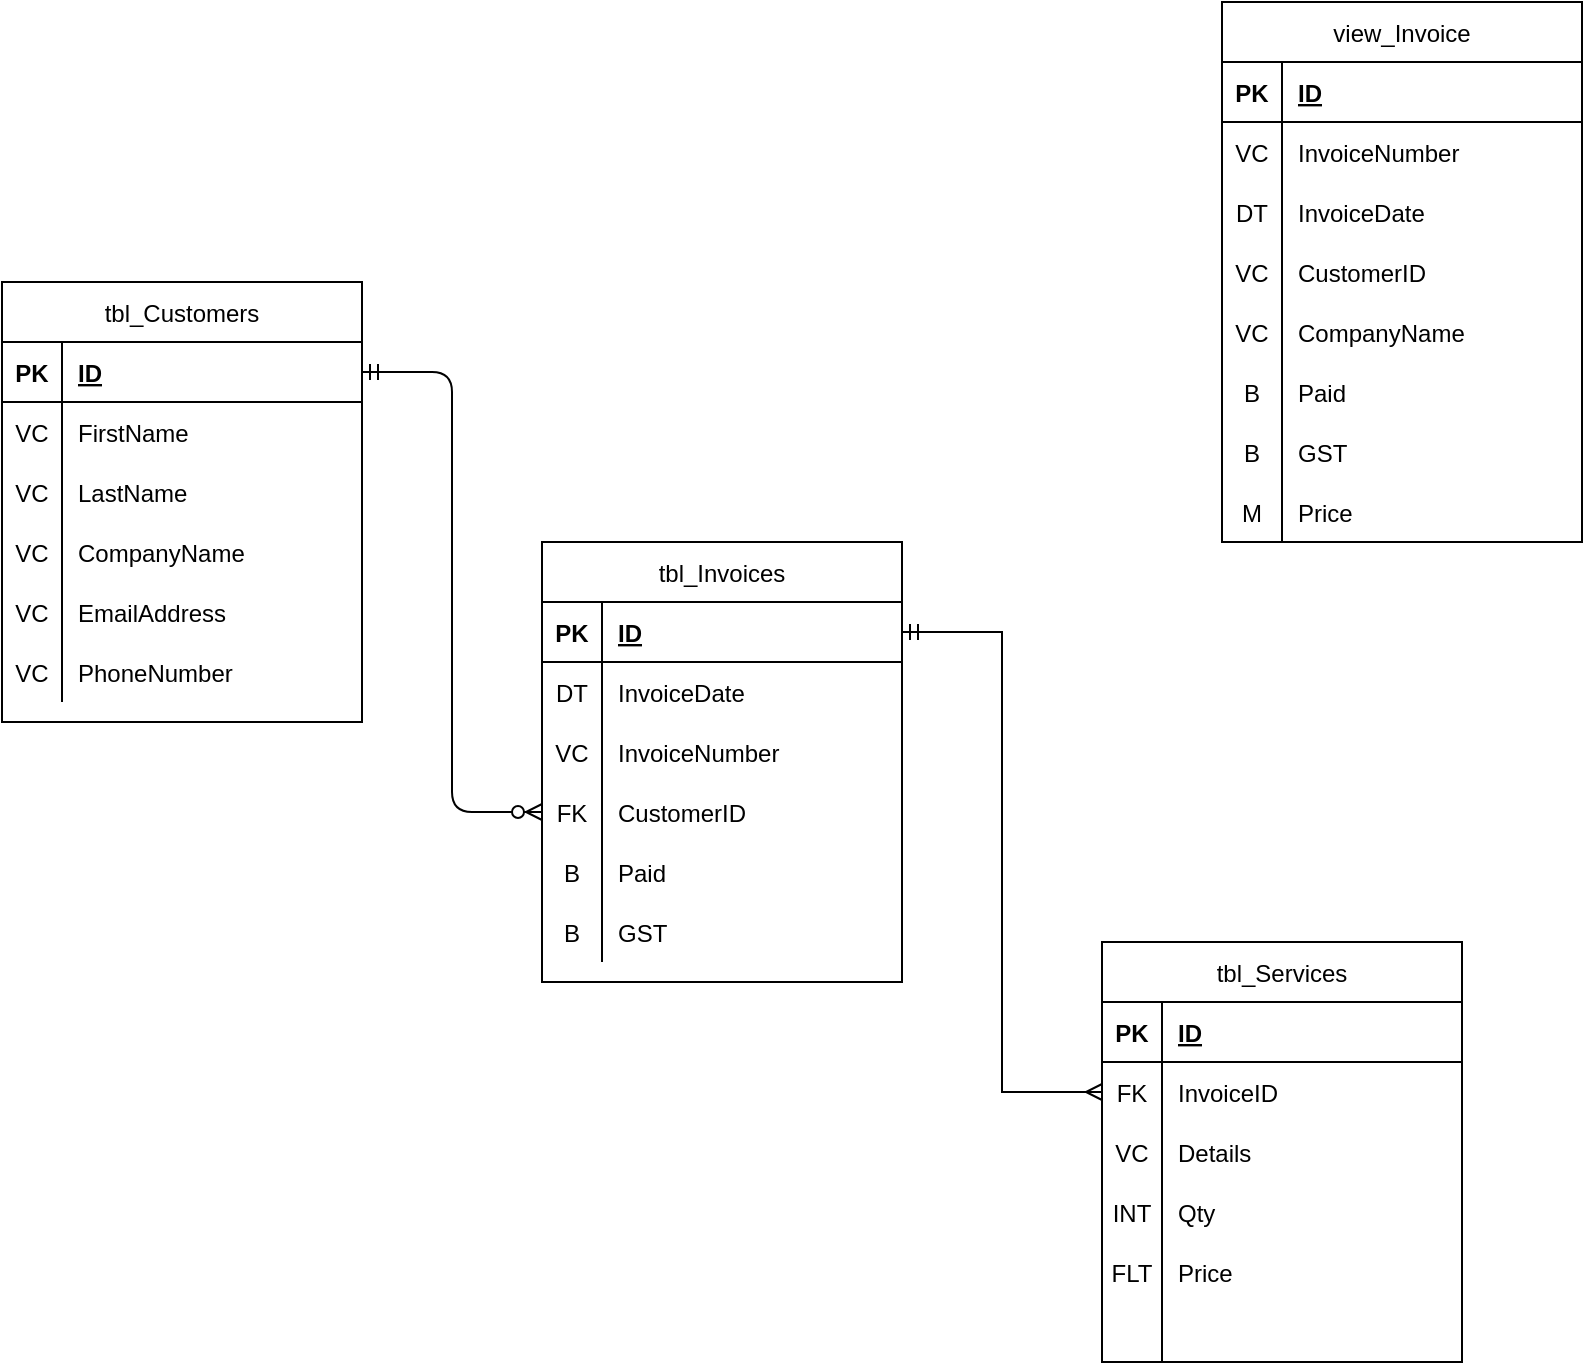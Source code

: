<mxfile>
    <diagram id="R2lEEEUBdFMjLlhIrx00" name="Page-1">
        <mxGraphModel dx="2659" dy="496" grid="1" gridSize="10" guides="1" tooltips="1" connect="1" arrows="1" fold="1" page="1" pageScale="1" pageWidth="1200" pageHeight="1600" math="0" shadow="0" extFonts="Permanent Marker^https://fonts.googleapis.com/css?family=Permanent+Marker">
            <root>
                <mxCell id="0"/>
                <mxCell id="1" parent="0"/>
                <mxCell id="2qaEB9EgYh13W4XIVtBb-5" value="tbl_Customers" style="shape=table;startSize=30;container=1;collapsible=1;childLayout=tableLayout;fixedRows=1;rowLines=0;fontStyle=0;align=center;resizeLast=1;" parent="1" vertex="1">
                    <mxGeometry x="50" y="220" width="180" height="220" as="geometry"/>
                </mxCell>
                <mxCell id="2qaEB9EgYh13W4XIVtBb-6" value="" style="shape=partialRectangle;collapsible=0;dropTarget=0;pointerEvents=0;fillColor=none;top=0;left=0;bottom=1;right=0;points=[[0,0.5],[1,0.5]];portConstraint=eastwest;" parent="2qaEB9EgYh13W4XIVtBb-5" vertex="1">
                    <mxGeometry y="30" width="180" height="30" as="geometry"/>
                </mxCell>
                <mxCell id="2qaEB9EgYh13W4XIVtBb-7" value="PK" style="shape=partialRectangle;connectable=0;fillColor=none;top=0;left=0;bottom=0;right=0;fontStyle=1;overflow=hidden;" parent="2qaEB9EgYh13W4XIVtBb-6" vertex="1">
                    <mxGeometry width="30" height="30" as="geometry">
                        <mxRectangle width="30" height="30" as="alternateBounds"/>
                    </mxGeometry>
                </mxCell>
                <mxCell id="2qaEB9EgYh13W4XIVtBb-8" value="ID" style="shape=partialRectangle;connectable=0;fillColor=none;top=0;left=0;bottom=0;right=0;align=left;spacingLeft=6;fontStyle=5;overflow=hidden;" parent="2qaEB9EgYh13W4XIVtBb-6" vertex="1">
                    <mxGeometry x="30" width="150" height="30" as="geometry">
                        <mxRectangle width="150" height="30" as="alternateBounds"/>
                    </mxGeometry>
                </mxCell>
                <mxCell id="2qaEB9EgYh13W4XIVtBb-9" value="" style="shape=partialRectangle;collapsible=0;dropTarget=0;pointerEvents=0;fillColor=none;top=0;left=0;bottom=0;right=0;points=[[0,0.5],[1,0.5]];portConstraint=eastwest;" parent="2qaEB9EgYh13W4XIVtBb-5" vertex="1">
                    <mxGeometry y="60" width="180" height="30" as="geometry"/>
                </mxCell>
                <mxCell id="2qaEB9EgYh13W4XIVtBb-10" value="VC" style="shape=partialRectangle;connectable=0;fillColor=none;top=0;left=0;bottom=0;right=0;editable=1;overflow=hidden;" parent="2qaEB9EgYh13W4XIVtBb-9" vertex="1">
                    <mxGeometry width="30" height="30" as="geometry">
                        <mxRectangle width="30" height="30" as="alternateBounds"/>
                    </mxGeometry>
                </mxCell>
                <mxCell id="2qaEB9EgYh13W4XIVtBb-11" value="FirstName" style="shape=partialRectangle;connectable=0;fillColor=none;top=0;left=0;bottom=0;right=0;align=left;spacingLeft=6;overflow=hidden;" parent="2qaEB9EgYh13W4XIVtBb-9" vertex="1">
                    <mxGeometry x="30" width="150" height="30" as="geometry">
                        <mxRectangle width="150" height="30" as="alternateBounds"/>
                    </mxGeometry>
                </mxCell>
                <mxCell id="2qaEB9EgYh13W4XIVtBb-12" value="" style="shape=partialRectangle;collapsible=0;dropTarget=0;pointerEvents=0;fillColor=none;top=0;left=0;bottom=0;right=0;points=[[0,0.5],[1,0.5]];portConstraint=eastwest;" parent="2qaEB9EgYh13W4XIVtBb-5" vertex="1">
                    <mxGeometry y="90" width="180" height="30" as="geometry"/>
                </mxCell>
                <mxCell id="2qaEB9EgYh13W4XIVtBb-13" value="VC" style="shape=partialRectangle;connectable=0;fillColor=none;top=0;left=0;bottom=0;right=0;editable=1;overflow=hidden;" parent="2qaEB9EgYh13W4XIVtBb-12" vertex="1">
                    <mxGeometry width="30" height="30" as="geometry">
                        <mxRectangle width="30" height="30" as="alternateBounds"/>
                    </mxGeometry>
                </mxCell>
                <mxCell id="2qaEB9EgYh13W4XIVtBb-14" value="LastName" style="shape=partialRectangle;connectable=0;fillColor=none;top=0;left=0;bottom=0;right=0;align=left;spacingLeft=6;overflow=hidden;" parent="2qaEB9EgYh13W4XIVtBb-12" vertex="1">
                    <mxGeometry x="30" width="150" height="30" as="geometry">
                        <mxRectangle width="150" height="30" as="alternateBounds"/>
                    </mxGeometry>
                </mxCell>
                <mxCell id="2qaEB9EgYh13W4XIVtBb-15" value="" style="shape=partialRectangle;collapsible=0;dropTarget=0;pointerEvents=0;fillColor=none;top=0;left=0;bottom=0;right=0;points=[[0,0.5],[1,0.5]];portConstraint=eastwest;" parent="2qaEB9EgYh13W4XIVtBb-5" vertex="1">
                    <mxGeometry y="120" width="180" height="30" as="geometry"/>
                </mxCell>
                <mxCell id="2qaEB9EgYh13W4XIVtBb-16" value="VC" style="shape=partialRectangle;connectable=0;fillColor=none;top=0;left=0;bottom=0;right=0;editable=1;overflow=hidden;" parent="2qaEB9EgYh13W4XIVtBb-15" vertex="1">
                    <mxGeometry width="30" height="30" as="geometry">
                        <mxRectangle width="30" height="30" as="alternateBounds"/>
                    </mxGeometry>
                </mxCell>
                <mxCell id="2qaEB9EgYh13W4XIVtBb-17" value="CompanyName" style="shape=partialRectangle;connectable=0;fillColor=none;top=0;left=0;bottom=0;right=0;align=left;spacingLeft=6;overflow=hidden;" parent="2qaEB9EgYh13W4XIVtBb-15" vertex="1">
                    <mxGeometry x="30" width="150" height="30" as="geometry">
                        <mxRectangle width="150" height="30" as="alternateBounds"/>
                    </mxGeometry>
                </mxCell>
                <mxCell id="2qaEB9EgYh13W4XIVtBb-36" style="shape=partialRectangle;collapsible=0;dropTarget=0;pointerEvents=0;fillColor=none;top=0;left=0;bottom=0;right=0;points=[[0,0.5],[1,0.5]];portConstraint=eastwest;" parent="2qaEB9EgYh13W4XIVtBb-5" vertex="1">
                    <mxGeometry y="150" width="180" height="30" as="geometry"/>
                </mxCell>
                <mxCell id="2qaEB9EgYh13W4XIVtBb-37" value="VC" style="shape=partialRectangle;connectable=0;fillColor=none;top=0;left=0;bottom=0;right=0;editable=1;overflow=hidden;" parent="2qaEB9EgYh13W4XIVtBb-36" vertex="1">
                    <mxGeometry width="30" height="30" as="geometry">
                        <mxRectangle width="30" height="30" as="alternateBounds"/>
                    </mxGeometry>
                </mxCell>
                <mxCell id="2qaEB9EgYh13W4XIVtBb-38" value="EmailAddress" style="shape=partialRectangle;connectable=0;fillColor=none;top=0;left=0;bottom=0;right=0;align=left;spacingLeft=6;overflow=hidden;" parent="2qaEB9EgYh13W4XIVtBb-36" vertex="1">
                    <mxGeometry x="30" width="150" height="30" as="geometry">
                        <mxRectangle width="150" height="30" as="alternateBounds"/>
                    </mxGeometry>
                </mxCell>
                <mxCell id="gD_CMFb9Em-ce60I8aLP-4" style="shape=partialRectangle;collapsible=0;dropTarget=0;pointerEvents=0;fillColor=none;top=0;left=0;bottom=0;right=0;points=[[0,0.5],[1,0.5]];portConstraint=eastwest;" parent="2qaEB9EgYh13W4XIVtBb-5" vertex="1">
                    <mxGeometry y="180" width="180" height="30" as="geometry"/>
                </mxCell>
                <mxCell id="gD_CMFb9Em-ce60I8aLP-5" value="VC" style="shape=partialRectangle;connectable=0;fillColor=none;top=0;left=0;bottom=0;right=0;editable=1;overflow=hidden;" parent="gD_CMFb9Em-ce60I8aLP-4" vertex="1">
                    <mxGeometry width="30" height="30" as="geometry">
                        <mxRectangle width="30" height="30" as="alternateBounds"/>
                    </mxGeometry>
                </mxCell>
                <mxCell id="gD_CMFb9Em-ce60I8aLP-6" value="PhoneNumber" style="shape=partialRectangle;connectable=0;fillColor=none;top=0;left=0;bottom=0;right=0;align=left;spacingLeft=6;overflow=hidden;" parent="gD_CMFb9Em-ce60I8aLP-4" vertex="1">
                    <mxGeometry x="30" width="150" height="30" as="geometry">
                        <mxRectangle width="150" height="30" as="alternateBounds"/>
                    </mxGeometry>
                </mxCell>
                <mxCell id="2qaEB9EgYh13W4XIVtBb-62" value="tbl_Invoices" style="shape=table;startSize=30;container=1;collapsible=1;childLayout=tableLayout;fixedRows=1;rowLines=0;fontStyle=0;align=center;resizeLast=1;" parent="1" vertex="1">
                    <mxGeometry x="320" y="350" width="180" height="220" as="geometry"/>
                </mxCell>
                <mxCell id="2qaEB9EgYh13W4XIVtBb-63" value="" style="shape=partialRectangle;collapsible=0;dropTarget=0;pointerEvents=0;fillColor=none;top=0;left=0;bottom=1;right=0;points=[[0,0.5],[1,0.5]];portConstraint=eastwest;" parent="2qaEB9EgYh13W4XIVtBb-62" vertex="1">
                    <mxGeometry y="30" width="180" height="30" as="geometry"/>
                </mxCell>
                <mxCell id="2qaEB9EgYh13W4XIVtBb-64" value="PK" style="shape=partialRectangle;connectable=0;fillColor=none;top=0;left=0;bottom=0;right=0;fontStyle=1;overflow=hidden;" parent="2qaEB9EgYh13W4XIVtBb-63" vertex="1">
                    <mxGeometry width="30" height="30" as="geometry">
                        <mxRectangle width="30" height="30" as="alternateBounds"/>
                    </mxGeometry>
                </mxCell>
                <mxCell id="2qaEB9EgYh13W4XIVtBb-65" value="ID" style="shape=partialRectangle;connectable=0;fillColor=none;top=0;left=0;bottom=0;right=0;align=left;spacingLeft=6;fontStyle=5;overflow=hidden;" parent="2qaEB9EgYh13W4XIVtBb-63" vertex="1">
                    <mxGeometry x="30" width="150" height="30" as="geometry">
                        <mxRectangle width="150" height="30" as="alternateBounds"/>
                    </mxGeometry>
                </mxCell>
                <mxCell id="2qaEB9EgYh13W4XIVtBb-66" value="" style="shape=partialRectangle;collapsible=0;dropTarget=0;pointerEvents=0;fillColor=none;top=0;left=0;bottom=0;right=0;points=[[0,0.5],[1,0.5]];portConstraint=eastwest;" parent="2qaEB9EgYh13W4XIVtBb-62" vertex="1">
                    <mxGeometry y="60" width="180" height="30" as="geometry"/>
                </mxCell>
                <mxCell id="2qaEB9EgYh13W4XIVtBb-67" value="DT" style="shape=partialRectangle;connectable=0;fillColor=none;top=0;left=0;bottom=0;right=0;editable=1;overflow=hidden;" parent="2qaEB9EgYh13W4XIVtBb-66" vertex="1">
                    <mxGeometry width="30" height="30" as="geometry">
                        <mxRectangle width="30" height="30" as="alternateBounds"/>
                    </mxGeometry>
                </mxCell>
                <mxCell id="2qaEB9EgYh13W4XIVtBb-68" value="InvoiceDate" style="shape=partialRectangle;connectable=0;fillColor=none;top=0;left=0;bottom=0;right=0;align=left;spacingLeft=6;overflow=hidden;" parent="2qaEB9EgYh13W4XIVtBb-66" vertex="1">
                    <mxGeometry x="30" width="150" height="30" as="geometry">
                        <mxRectangle width="150" height="30" as="alternateBounds"/>
                    </mxGeometry>
                </mxCell>
                <mxCell id="2qaEB9EgYh13W4XIVtBb-69" value="" style="shape=partialRectangle;collapsible=0;dropTarget=0;pointerEvents=0;fillColor=none;top=0;left=0;bottom=0;right=0;points=[[0,0.5],[1,0.5]];portConstraint=eastwest;" parent="2qaEB9EgYh13W4XIVtBb-62" vertex="1">
                    <mxGeometry y="90" width="180" height="30" as="geometry"/>
                </mxCell>
                <mxCell id="2qaEB9EgYh13W4XIVtBb-70" value="VC" style="shape=partialRectangle;connectable=0;fillColor=none;top=0;left=0;bottom=0;right=0;editable=1;overflow=hidden;" parent="2qaEB9EgYh13W4XIVtBb-69" vertex="1">
                    <mxGeometry width="30" height="30" as="geometry">
                        <mxRectangle width="30" height="30" as="alternateBounds"/>
                    </mxGeometry>
                </mxCell>
                <mxCell id="2qaEB9EgYh13W4XIVtBb-71" value="InvoiceNumber" style="shape=partialRectangle;connectable=0;fillColor=none;top=0;left=0;bottom=0;right=0;align=left;spacingLeft=6;overflow=hidden;" parent="2qaEB9EgYh13W4XIVtBb-69" vertex="1">
                    <mxGeometry x="30" width="150" height="30" as="geometry">
                        <mxRectangle width="150" height="30" as="alternateBounds"/>
                    </mxGeometry>
                </mxCell>
                <mxCell id="2qaEB9EgYh13W4XIVtBb-72" value="" style="shape=partialRectangle;collapsible=0;dropTarget=0;pointerEvents=0;fillColor=none;top=0;left=0;bottom=0;right=0;points=[[0,0.5],[1,0.5]];portConstraint=eastwest;" parent="2qaEB9EgYh13W4XIVtBb-62" vertex="1">
                    <mxGeometry y="120" width="180" height="30" as="geometry"/>
                </mxCell>
                <mxCell id="2qaEB9EgYh13W4XIVtBb-73" value="FK" style="shape=partialRectangle;connectable=0;fillColor=none;top=0;left=0;bottom=0;right=0;editable=1;overflow=hidden;" parent="2qaEB9EgYh13W4XIVtBb-72" vertex="1">
                    <mxGeometry width="30" height="30" as="geometry">
                        <mxRectangle width="30" height="30" as="alternateBounds"/>
                    </mxGeometry>
                </mxCell>
                <mxCell id="2qaEB9EgYh13W4XIVtBb-74" value="CustomerID" style="shape=partialRectangle;connectable=0;fillColor=none;top=0;left=0;bottom=0;right=0;align=left;spacingLeft=6;overflow=hidden;" parent="2qaEB9EgYh13W4XIVtBb-72" vertex="1">
                    <mxGeometry x="30" width="150" height="30" as="geometry">
                        <mxRectangle width="150" height="30" as="alternateBounds"/>
                    </mxGeometry>
                </mxCell>
                <mxCell id="2qaEB9EgYh13W4XIVtBb-75" style="shape=partialRectangle;collapsible=0;dropTarget=0;pointerEvents=0;fillColor=none;top=0;left=0;bottom=0;right=0;points=[[0,0.5],[1,0.5]];portConstraint=eastwest;" parent="2qaEB9EgYh13W4XIVtBb-62" vertex="1">
                    <mxGeometry y="150" width="180" height="30" as="geometry"/>
                </mxCell>
                <mxCell id="2qaEB9EgYh13W4XIVtBb-76" value="B" style="shape=partialRectangle;connectable=0;fillColor=none;top=0;left=0;bottom=0;right=0;editable=1;overflow=hidden;" parent="2qaEB9EgYh13W4XIVtBb-75" vertex="1">
                    <mxGeometry width="30" height="30" as="geometry">
                        <mxRectangle width="30" height="30" as="alternateBounds"/>
                    </mxGeometry>
                </mxCell>
                <mxCell id="2qaEB9EgYh13W4XIVtBb-77" value="Paid" style="shape=partialRectangle;connectable=0;fillColor=none;top=0;left=0;bottom=0;right=0;align=left;spacingLeft=6;overflow=hidden;" parent="2qaEB9EgYh13W4XIVtBb-75" vertex="1">
                    <mxGeometry x="30" width="150" height="30" as="geometry">
                        <mxRectangle width="150" height="30" as="alternateBounds"/>
                    </mxGeometry>
                </mxCell>
                <mxCell id="2qaEB9EgYh13W4XIVtBb-102" style="shape=partialRectangle;collapsible=0;dropTarget=0;pointerEvents=0;fillColor=none;top=0;left=0;bottom=0;right=0;points=[[0,0.5],[1,0.5]];portConstraint=eastwest;" parent="2qaEB9EgYh13W4XIVtBb-62" vertex="1">
                    <mxGeometry y="180" width="180" height="30" as="geometry"/>
                </mxCell>
                <mxCell id="2qaEB9EgYh13W4XIVtBb-103" value="B" style="shape=partialRectangle;connectable=0;fillColor=none;top=0;left=0;bottom=0;right=0;editable=1;overflow=hidden;" parent="2qaEB9EgYh13W4XIVtBb-102" vertex="1">
                    <mxGeometry width="30" height="30" as="geometry">
                        <mxRectangle width="30" height="30" as="alternateBounds"/>
                    </mxGeometry>
                </mxCell>
                <mxCell id="2qaEB9EgYh13W4XIVtBb-104" value="GST" style="shape=partialRectangle;connectable=0;fillColor=none;top=0;left=0;bottom=0;right=0;align=left;spacingLeft=6;overflow=hidden;" parent="2qaEB9EgYh13W4XIVtBb-102" vertex="1">
                    <mxGeometry x="30" width="150" height="30" as="geometry">
                        <mxRectangle width="150" height="30" as="alternateBounds"/>
                    </mxGeometry>
                </mxCell>
                <mxCell id="2qaEB9EgYh13W4XIVtBb-79" value="" style="edgeStyle=orthogonalEdgeStyle;fontSize=12;html=1;endArrow=ERzeroToMany;startArrow=ERmandOne;exitX=1;exitY=0.5;exitDx=0;exitDy=0;entryX=0;entryY=0.5;entryDx=0;entryDy=0;" parent="1" source="2qaEB9EgYh13W4XIVtBb-6" target="2qaEB9EgYh13W4XIVtBb-72" edge="1">
                    <mxGeometry width="100" height="100" relative="1" as="geometry">
                        <mxPoint x="-100" y="700" as="sourcePoint"/>
                        <mxPoint x="290" y="540" as="targetPoint"/>
                    </mxGeometry>
                </mxCell>
                <mxCell id="2qaEB9EgYh13W4XIVtBb-80" value="tbl_Services" style="shape=table;startSize=30;container=1;collapsible=1;childLayout=tableLayout;fixedRows=1;rowLines=0;fontStyle=0;align=center;resizeLast=1;" parent="1" vertex="1">
                    <mxGeometry x="600" y="550" width="180" height="210" as="geometry"/>
                </mxCell>
                <mxCell id="2qaEB9EgYh13W4XIVtBb-81" value="" style="shape=partialRectangle;collapsible=0;dropTarget=0;pointerEvents=0;fillColor=none;top=0;left=0;bottom=1;right=0;points=[[0,0.5],[1,0.5]];portConstraint=eastwest;" parent="2qaEB9EgYh13W4XIVtBb-80" vertex="1">
                    <mxGeometry y="30" width="180" height="30" as="geometry"/>
                </mxCell>
                <mxCell id="2qaEB9EgYh13W4XIVtBb-82" value="PK" style="shape=partialRectangle;connectable=0;fillColor=none;top=0;left=0;bottom=0;right=0;fontStyle=1;overflow=hidden;" parent="2qaEB9EgYh13W4XIVtBb-81" vertex="1">
                    <mxGeometry width="30" height="30" as="geometry">
                        <mxRectangle width="30" height="30" as="alternateBounds"/>
                    </mxGeometry>
                </mxCell>
                <mxCell id="2qaEB9EgYh13W4XIVtBb-83" value="ID" style="shape=partialRectangle;connectable=0;fillColor=none;top=0;left=0;bottom=0;right=0;align=left;spacingLeft=6;fontStyle=5;overflow=hidden;" parent="2qaEB9EgYh13W4XIVtBb-81" vertex="1">
                    <mxGeometry x="30" width="150" height="30" as="geometry">
                        <mxRectangle width="150" height="30" as="alternateBounds"/>
                    </mxGeometry>
                </mxCell>
                <mxCell id="2qaEB9EgYh13W4XIVtBb-84" value="" style="shape=partialRectangle;collapsible=0;dropTarget=0;pointerEvents=0;fillColor=none;top=0;left=0;bottom=0;right=0;points=[[0,0.5],[1,0.5]];portConstraint=eastwest;" parent="2qaEB9EgYh13W4XIVtBb-80" vertex="1">
                    <mxGeometry y="60" width="180" height="30" as="geometry"/>
                </mxCell>
                <mxCell id="2qaEB9EgYh13W4XIVtBb-85" value="FK" style="shape=partialRectangle;connectable=0;fillColor=none;top=0;left=0;bottom=0;right=0;editable=1;overflow=hidden;" parent="2qaEB9EgYh13W4XIVtBb-84" vertex="1">
                    <mxGeometry width="30" height="30" as="geometry">
                        <mxRectangle width="30" height="30" as="alternateBounds"/>
                    </mxGeometry>
                </mxCell>
                <mxCell id="2qaEB9EgYh13W4XIVtBb-86" value="InvoiceID" style="shape=partialRectangle;connectable=0;fillColor=none;top=0;left=0;bottom=0;right=0;align=left;spacingLeft=6;overflow=hidden;" parent="2qaEB9EgYh13W4XIVtBb-84" vertex="1">
                    <mxGeometry x="30" width="150" height="30" as="geometry">
                        <mxRectangle width="150" height="30" as="alternateBounds"/>
                    </mxGeometry>
                </mxCell>
                <mxCell id="2qaEB9EgYh13W4XIVtBb-87" value="" style="shape=partialRectangle;collapsible=0;dropTarget=0;pointerEvents=0;fillColor=none;top=0;left=0;bottom=0;right=0;points=[[0,0.5],[1,0.5]];portConstraint=eastwest;" parent="2qaEB9EgYh13W4XIVtBb-80" vertex="1">
                    <mxGeometry y="90" width="180" height="30" as="geometry"/>
                </mxCell>
                <mxCell id="2qaEB9EgYh13W4XIVtBb-88" value="VC" style="shape=partialRectangle;connectable=0;fillColor=none;top=0;left=0;bottom=0;right=0;editable=1;overflow=hidden;" parent="2qaEB9EgYh13W4XIVtBb-87" vertex="1">
                    <mxGeometry width="30" height="30" as="geometry">
                        <mxRectangle width="30" height="30" as="alternateBounds"/>
                    </mxGeometry>
                </mxCell>
                <mxCell id="2qaEB9EgYh13W4XIVtBb-89" value="Details" style="shape=partialRectangle;connectable=0;fillColor=none;top=0;left=0;bottom=0;right=0;align=left;spacingLeft=6;overflow=hidden;" parent="2qaEB9EgYh13W4XIVtBb-87" vertex="1">
                    <mxGeometry x="30" width="150" height="30" as="geometry">
                        <mxRectangle width="150" height="30" as="alternateBounds"/>
                    </mxGeometry>
                </mxCell>
                <mxCell id="2qaEB9EgYh13W4XIVtBb-105" style="shape=partialRectangle;collapsible=0;dropTarget=0;pointerEvents=0;fillColor=none;top=0;left=0;bottom=0;right=0;points=[[0,0.5],[1,0.5]];portConstraint=eastwest;" parent="2qaEB9EgYh13W4XIVtBb-80" vertex="1">
                    <mxGeometry y="120" width="180" height="30" as="geometry"/>
                </mxCell>
                <mxCell id="2qaEB9EgYh13W4XIVtBb-106" value="INT" style="shape=partialRectangle;connectable=0;fillColor=none;top=0;left=0;bottom=0;right=0;editable=1;overflow=hidden;" parent="2qaEB9EgYh13W4XIVtBb-105" vertex="1">
                    <mxGeometry width="30" height="30" as="geometry">
                        <mxRectangle width="30" height="30" as="alternateBounds"/>
                    </mxGeometry>
                </mxCell>
                <mxCell id="2qaEB9EgYh13W4XIVtBb-107" value="Qty" style="shape=partialRectangle;connectable=0;fillColor=none;top=0;left=0;bottom=0;right=0;align=left;spacingLeft=6;overflow=hidden;" parent="2qaEB9EgYh13W4XIVtBb-105" vertex="1">
                    <mxGeometry x="30" width="150" height="30" as="geometry">
                        <mxRectangle width="150" height="30" as="alternateBounds"/>
                    </mxGeometry>
                </mxCell>
                <mxCell id="2qaEB9EgYh13W4XIVtBb-90" value="" style="shape=partialRectangle;collapsible=0;dropTarget=0;pointerEvents=0;fillColor=none;top=0;left=0;bottom=0;right=0;points=[[0,0.5],[1,0.5]];portConstraint=eastwest;" parent="2qaEB9EgYh13W4XIVtBb-80" vertex="1">
                    <mxGeometry y="150" width="180" height="30" as="geometry"/>
                </mxCell>
                <mxCell id="2qaEB9EgYh13W4XIVtBb-91" value="FLT" style="shape=partialRectangle;connectable=0;fillColor=none;top=0;left=0;bottom=0;right=0;editable=1;overflow=hidden;" parent="2qaEB9EgYh13W4XIVtBb-90" vertex="1">
                    <mxGeometry width="30" height="30" as="geometry">
                        <mxRectangle width="30" height="30" as="alternateBounds"/>
                    </mxGeometry>
                </mxCell>
                <mxCell id="2qaEB9EgYh13W4XIVtBb-92" value="Price" style="shape=partialRectangle;connectable=0;fillColor=none;top=0;left=0;bottom=0;right=0;align=left;spacingLeft=6;overflow=hidden;" parent="2qaEB9EgYh13W4XIVtBb-90" vertex="1">
                    <mxGeometry x="30" width="150" height="30" as="geometry">
                        <mxRectangle width="150" height="30" as="alternateBounds"/>
                    </mxGeometry>
                </mxCell>
                <mxCell id="2qaEB9EgYh13W4XIVtBb-93" style="shape=partialRectangle;collapsible=0;dropTarget=0;pointerEvents=0;fillColor=none;top=0;left=0;bottom=0;right=0;points=[[0,0.5],[1,0.5]];portConstraint=eastwest;" parent="2qaEB9EgYh13W4XIVtBb-80" vertex="1">
                    <mxGeometry y="180" width="180" height="30" as="geometry"/>
                </mxCell>
                <mxCell id="2qaEB9EgYh13W4XIVtBb-94" value="" style="shape=partialRectangle;connectable=0;fillColor=none;top=0;left=0;bottom=0;right=0;editable=1;overflow=hidden;" parent="2qaEB9EgYh13W4XIVtBb-93" vertex="1">
                    <mxGeometry width="30" height="30" as="geometry">
                        <mxRectangle width="30" height="30" as="alternateBounds"/>
                    </mxGeometry>
                </mxCell>
                <mxCell id="2qaEB9EgYh13W4XIVtBb-95" value="" style="shape=partialRectangle;connectable=0;fillColor=none;top=0;left=0;bottom=0;right=0;align=left;spacingLeft=6;overflow=hidden;" parent="2qaEB9EgYh13W4XIVtBb-93" vertex="1">
                    <mxGeometry x="30" width="150" height="30" as="geometry">
                        <mxRectangle width="150" height="30" as="alternateBounds"/>
                    </mxGeometry>
                </mxCell>
                <mxCell id="2qaEB9EgYh13W4XIVtBb-101" style="rounded=0;orthogonalLoop=1;jettySize=auto;html=1;exitX=1;exitY=0.5;exitDx=0;exitDy=0;entryX=0;entryY=0.5;entryDx=0;entryDy=0;edgeStyle=orthogonalEdgeStyle;endArrow=ERmany;endFill=0;startArrow=ERmandOne;startFill=0;" parent="1" source="2qaEB9EgYh13W4XIVtBb-63" target="2qaEB9EgYh13W4XIVtBb-84" edge="1">
                    <mxGeometry relative="1" as="geometry"/>
                </mxCell>
                <mxCell id="DniSGqHbAS9HF_4Lry7p-17" value="view_Invoice" style="shape=table;startSize=30;container=1;collapsible=1;childLayout=tableLayout;fixedRows=1;rowLines=0;fontStyle=0;align=center;resizeLast=1;" parent="1" vertex="1">
                    <mxGeometry x="660" y="80" width="180" height="270" as="geometry"/>
                </mxCell>
                <mxCell id="DniSGqHbAS9HF_4Lry7p-18" value="" style="shape=partialRectangle;collapsible=0;dropTarget=0;pointerEvents=0;fillColor=none;top=0;left=0;bottom=1;right=0;points=[[0,0.5],[1,0.5]];portConstraint=eastwest;" parent="DniSGqHbAS9HF_4Lry7p-17" vertex="1">
                    <mxGeometry y="30" width="180" height="30" as="geometry"/>
                </mxCell>
                <mxCell id="DniSGqHbAS9HF_4Lry7p-19" value="PK" style="shape=partialRectangle;connectable=0;fillColor=none;top=0;left=0;bottom=0;right=0;fontStyle=1;overflow=hidden;" parent="DniSGqHbAS9HF_4Lry7p-18" vertex="1">
                    <mxGeometry width="30" height="30" as="geometry">
                        <mxRectangle width="30" height="30" as="alternateBounds"/>
                    </mxGeometry>
                </mxCell>
                <mxCell id="DniSGqHbAS9HF_4Lry7p-20" value="ID" style="shape=partialRectangle;connectable=0;fillColor=none;top=0;left=0;bottom=0;right=0;align=left;spacingLeft=6;fontStyle=5;overflow=hidden;" parent="DniSGqHbAS9HF_4Lry7p-18" vertex="1">
                    <mxGeometry x="30" width="150" height="30" as="geometry">
                        <mxRectangle width="150" height="30" as="alternateBounds"/>
                    </mxGeometry>
                </mxCell>
                <mxCell id="DniSGqHbAS9HF_4Lry7p-21" value="" style="shape=partialRectangle;collapsible=0;dropTarget=0;pointerEvents=0;fillColor=none;top=0;left=0;bottom=0;right=0;points=[[0,0.5],[1,0.5]];portConstraint=eastwest;" parent="DniSGqHbAS9HF_4Lry7p-17" vertex="1">
                    <mxGeometry y="60" width="180" height="30" as="geometry"/>
                </mxCell>
                <mxCell id="DniSGqHbAS9HF_4Lry7p-22" value="VC" style="shape=partialRectangle;connectable=0;fillColor=none;top=0;left=0;bottom=0;right=0;editable=1;overflow=hidden;" parent="DniSGqHbAS9HF_4Lry7p-21" vertex="1">
                    <mxGeometry width="30" height="30" as="geometry">
                        <mxRectangle width="30" height="30" as="alternateBounds"/>
                    </mxGeometry>
                </mxCell>
                <mxCell id="DniSGqHbAS9HF_4Lry7p-23" value="InvoiceNumber" style="shape=partialRectangle;connectable=0;fillColor=none;top=0;left=0;bottom=0;right=0;align=left;spacingLeft=6;overflow=hidden;" parent="DniSGqHbAS9HF_4Lry7p-21" vertex="1">
                    <mxGeometry x="30" width="150" height="30" as="geometry">
                        <mxRectangle width="150" height="30" as="alternateBounds"/>
                    </mxGeometry>
                </mxCell>
                <mxCell id="DniSGqHbAS9HF_4Lry7p-24" value="" style="shape=partialRectangle;collapsible=0;dropTarget=0;pointerEvents=0;fillColor=none;top=0;left=0;bottom=0;right=0;points=[[0,0.5],[1,0.5]];portConstraint=eastwest;" parent="DniSGqHbAS9HF_4Lry7p-17" vertex="1">
                    <mxGeometry y="90" width="180" height="30" as="geometry"/>
                </mxCell>
                <mxCell id="DniSGqHbAS9HF_4Lry7p-25" value="DT" style="shape=partialRectangle;connectable=0;fillColor=none;top=0;left=0;bottom=0;right=0;editable=1;overflow=hidden;" parent="DniSGqHbAS9HF_4Lry7p-24" vertex="1">
                    <mxGeometry width="30" height="30" as="geometry">
                        <mxRectangle width="30" height="30" as="alternateBounds"/>
                    </mxGeometry>
                </mxCell>
                <mxCell id="DniSGqHbAS9HF_4Lry7p-26" value="InvoiceDate" style="shape=partialRectangle;connectable=0;fillColor=none;top=0;left=0;bottom=0;right=0;align=left;spacingLeft=6;overflow=hidden;" parent="DniSGqHbAS9HF_4Lry7p-24" vertex="1">
                    <mxGeometry x="30" width="150" height="30" as="geometry">
                        <mxRectangle width="150" height="30" as="alternateBounds"/>
                    </mxGeometry>
                </mxCell>
                <mxCell id="DniSGqHbAS9HF_4Lry7p-27" value="" style="shape=partialRectangle;collapsible=0;dropTarget=0;pointerEvents=0;fillColor=none;top=0;left=0;bottom=0;right=0;points=[[0,0.5],[1,0.5]];portConstraint=eastwest;" parent="DniSGqHbAS9HF_4Lry7p-17" vertex="1">
                    <mxGeometry y="120" width="180" height="30" as="geometry"/>
                </mxCell>
                <mxCell id="DniSGqHbAS9HF_4Lry7p-28" value="VC" style="shape=partialRectangle;connectable=0;fillColor=none;top=0;left=0;bottom=0;right=0;editable=1;overflow=hidden;" parent="DniSGqHbAS9HF_4Lry7p-27" vertex="1">
                    <mxGeometry width="30" height="30" as="geometry">
                        <mxRectangle width="30" height="30" as="alternateBounds"/>
                    </mxGeometry>
                </mxCell>
                <mxCell id="DniSGqHbAS9HF_4Lry7p-29" value="CustomerID" style="shape=partialRectangle;connectable=0;fillColor=none;top=0;left=0;bottom=0;right=0;align=left;spacingLeft=6;overflow=hidden;" parent="DniSGqHbAS9HF_4Lry7p-27" vertex="1">
                    <mxGeometry x="30" width="150" height="30" as="geometry">
                        <mxRectangle width="150" height="30" as="alternateBounds"/>
                    </mxGeometry>
                </mxCell>
                <mxCell id="DniSGqHbAS9HF_4Lry7p-30" style="shape=partialRectangle;collapsible=0;dropTarget=0;pointerEvents=0;fillColor=none;top=0;left=0;bottom=0;right=0;points=[[0,0.5],[1,0.5]];portConstraint=eastwest;" parent="DniSGqHbAS9HF_4Lry7p-17" vertex="1">
                    <mxGeometry y="150" width="180" height="30" as="geometry"/>
                </mxCell>
                <mxCell id="DniSGqHbAS9HF_4Lry7p-31" value="VC" style="shape=partialRectangle;connectable=0;fillColor=none;top=0;left=0;bottom=0;right=0;editable=1;overflow=hidden;" parent="DniSGqHbAS9HF_4Lry7p-30" vertex="1">
                    <mxGeometry width="30" height="30" as="geometry">
                        <mxRectangle width="30" height="30" as="alternateBounds"/>
                    </mxGeometry>
                </mxCell>
                <mxCell id="DniSGqHbAS9HF_4Lry7p-32" value="CompanyName" style="shape=partialRectangle;connectable=0;fillColor=none;top=0;left=0;bottom=0;right=0;align=left;spacingLeft=6;overflow=hidden;" parent="DniSGqHbAS9HF_4Lry7p-30" vertex="1">
                    <mxGeometry x="30" width="150" height="30" as="geometry">
                        <mxRectangle width="150" height="30" as="alternateBounds"/>
                    </mxGeometry>
                </mxCell>
                <mxCell id="DniSGqHbAS9HF_4Lry7p-33" style="shape=partialRectangle;collapsible=0;dropTarget=0;pointerEvents=0;fillColor=none;top=0;left=0;bottom=0;right=0;points=[[0,0.5],[1,0.5]];portConstraint=eastwest;" parent="DniSGqHbAS9HF_4Lry7p-17" vertex="1">
                    <mxGeometry y="180" width="180" height="30" as="geometry"/>
                </mxCell>
                <mxCell id="DniSGqHbAS9HF_4Lry7p-34" value="B" style="shape=partialRectangle;connectable=0;fillColor=none;top=0;left=0;bottom=0;right=0;editable=1;overflow=hidden;" parent="DniSGqHbAS9HF_4Lry7p-33" vertex="1">
                    <mxGeometry width="30" height="30" as="geometry">
                        <mxRectangle width="30" height="30" as="alternateBounds"/>
                    </mxGeometry>
                </mxCell>
                <mxCell id="DniSGqHbAS9HF_4Lry7p-35" value="Paid" style="shape=partialRectangle;connectable=0;fillColor=none;top=0;left=0;bottom=0;right=0;align=left;spacingLeft=6;overflow=hidden;" parent="DniSGqHbAS9HF_4Lry7p-33" vertex="1">
                    <mxGeometry x="30" width="150" height="30" as="geometry">
                        <mxRectangle width="150" height="30" as="alternateBounds"/>
                    </mxGeometry>
                </mxCell>
                <mxCell id="DniSGqHbAS9HF_4Lry7p-36" style="shape=partialRectangle;collapsible=0;dropTarget=0;pointerEvents=0;fillColor=none;top=0;left=0;bottom=0;right=0;points=[[0,0.5],[1,0.5]];portConstraint=eastwest;" parent="DniSGqHbAS9HF_4Lry7p-17" vertex="1">
                    <mxGeometry y="210" width="180" height="30" as="geometry"/>
                </mxCell>
                <mxCell id="DniSGqHbAS9HF_4Lry7p-37" value="B" style="shape=partialRectangle;connectable=0;fillColor=none;top=0;left=0;bottom=0;right=0;editable=1;overflow=hidden;" parent="DniSGqHbAS9HF_4Lry7p-36" vertex="1">
                    <mxGeometry width="30" height="30" as="geometry">
                        <mxRectangle width="30" height="30" as="alternateBounds"/>
                    </mxGeometry>
                </mxCell>
                <mxCell id="DniSGqHbAS9HF_4Lry7p-38" value="GST" style="shape=partialRectangle;connectable=0;fillColor=none;top=0;left=0;bottom=0;right=0;align=left;spacingLeft=6;overflow=hidden;" parent="DniSGqHbAS9HF_4Lry7p-36" vertex="1">
                    <mxGeometry x="30" width="150" height="30" as="geometry">
                        <mxRectangle width="150" height="30" as="alternateBounds"/>
                    </mxGeometry>
                </mxCell>
                <mxCell id="DniSGqHbAS9HF_4Lry7p-39" style="shape=partialRectangle;collapsible=0;dropTarget=0;pointerEvents=0;fillColor=none;top=0;left=0;bottom=0;right=0;points=[[0,0.5],[1,0.5]];portConstraint=eastwest;" parent="DniSGqHbAS9HF_4Lry7p-17" vertex="1">
                    <mxGeometry y="240" width="180" height="30" as="geometry"/>
                </mxCell>
                <mxCell id="DniSGqHbAS9HF_4Lry7p-40" value="M" style="shape=partialRectangle;connectable=0;fillColor=none;top=0;left=0;bottom=0;right=0;editable=1;overflow=hidden;" parent="DniSGqHbAS9HF_4Lry7p-39" vertex="1">
                    <mxGeometry width="30" height="30" as="geometry">
                        <mxRectangle width="30" height="30" as="alternateBounds"/>
                    </mxGeometry>
                </mxCell>
                <mxCell id="DniSGqHbAS9HF_4Lry7p-41" value="Price" style="shape=partialRectangle;connectable=0;fillColor=none;top=0;left=0;bottom=0;right=0;align=left;spacingLeft=6;overflow=hidden;" parent="DniSGqHbAS9HF_4Lry7p-39" vertex="1">
                    <mxGeometry x="30" width="150" height="30" as="geometry">
                        <mxRectangle width="150" height="30" as="alternateBounds"/>
                    </mxGeometry>
                </mxCell>
            </root>
        </mxGraphModel>
    </diagram>
</mxfile>